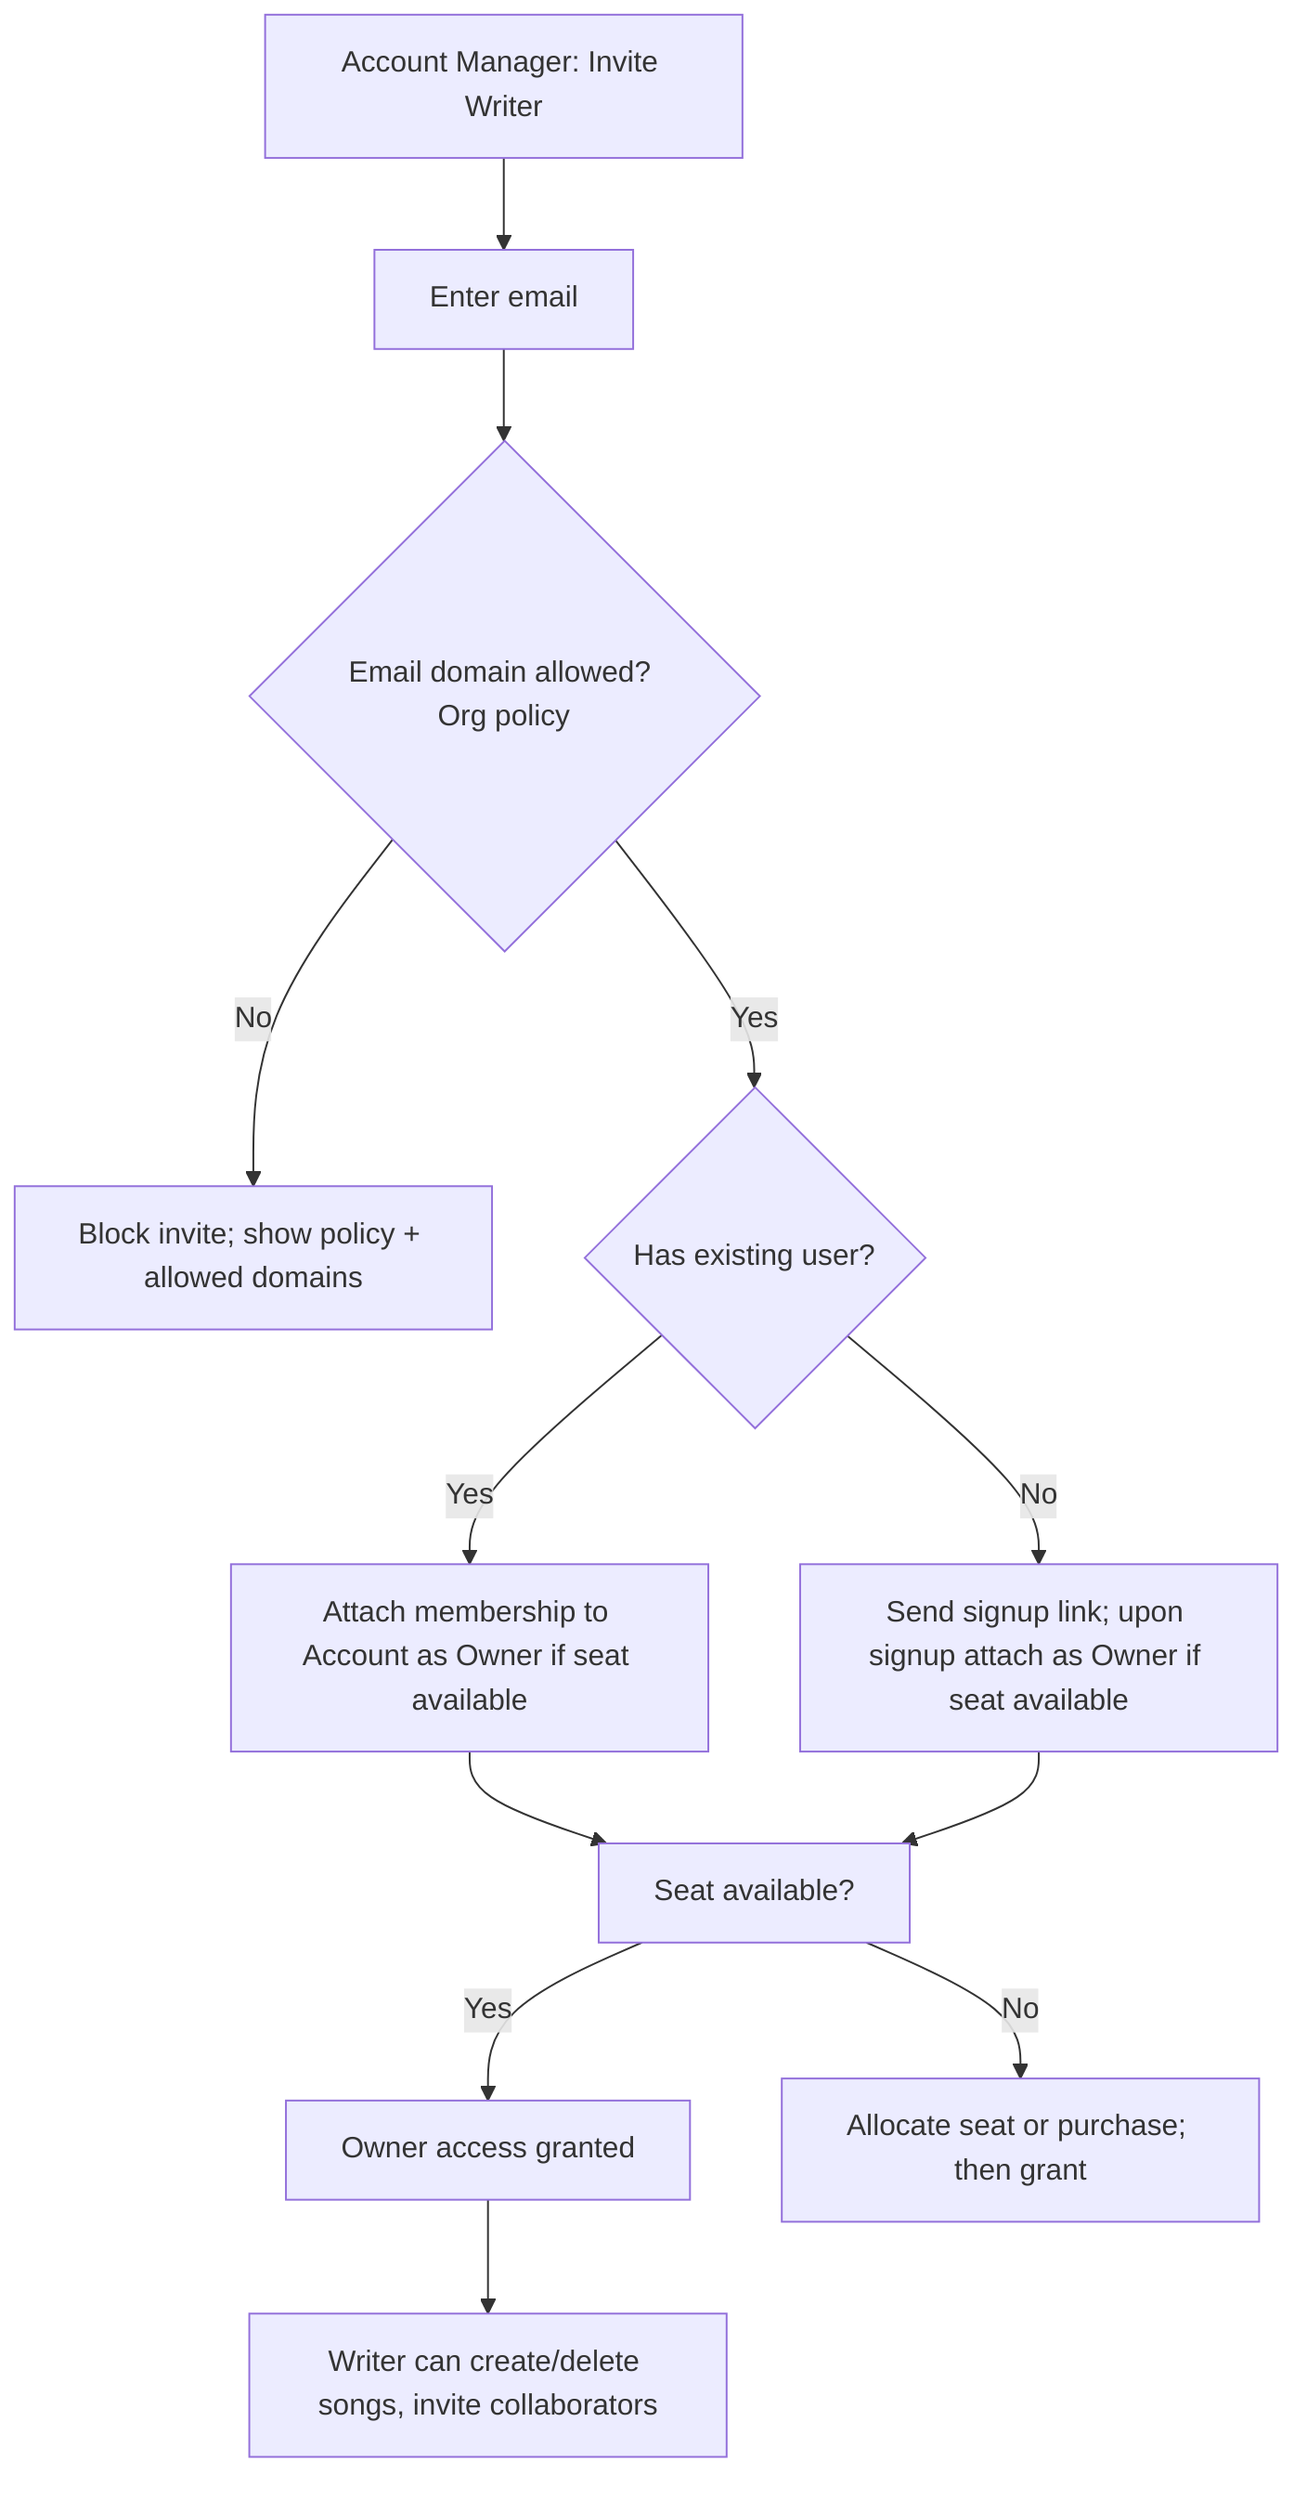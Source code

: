 flowchart TD
  A[Account Manager: Invite Writer] --> B[Enter email]
  B --> C{Email domain allowed? Org policy}
  C -- No --> D[Block invite; show policy + allowed domains]
  C -- Yes --> E{Has existing user?}
  E -- Yes --> F[Attach membership to Account as Owner if seat available]
  E -- No --> G[Send signup link; upon signup attach as Owner if seat available]

  F --> H[Seat available?] -->|Yes| I[Owner access granted]
  H -->|No| J[Allocate seat or purchase; then grant]
  G --> H
  I --> Z[Writer can create/delete songs, invite collaborators]